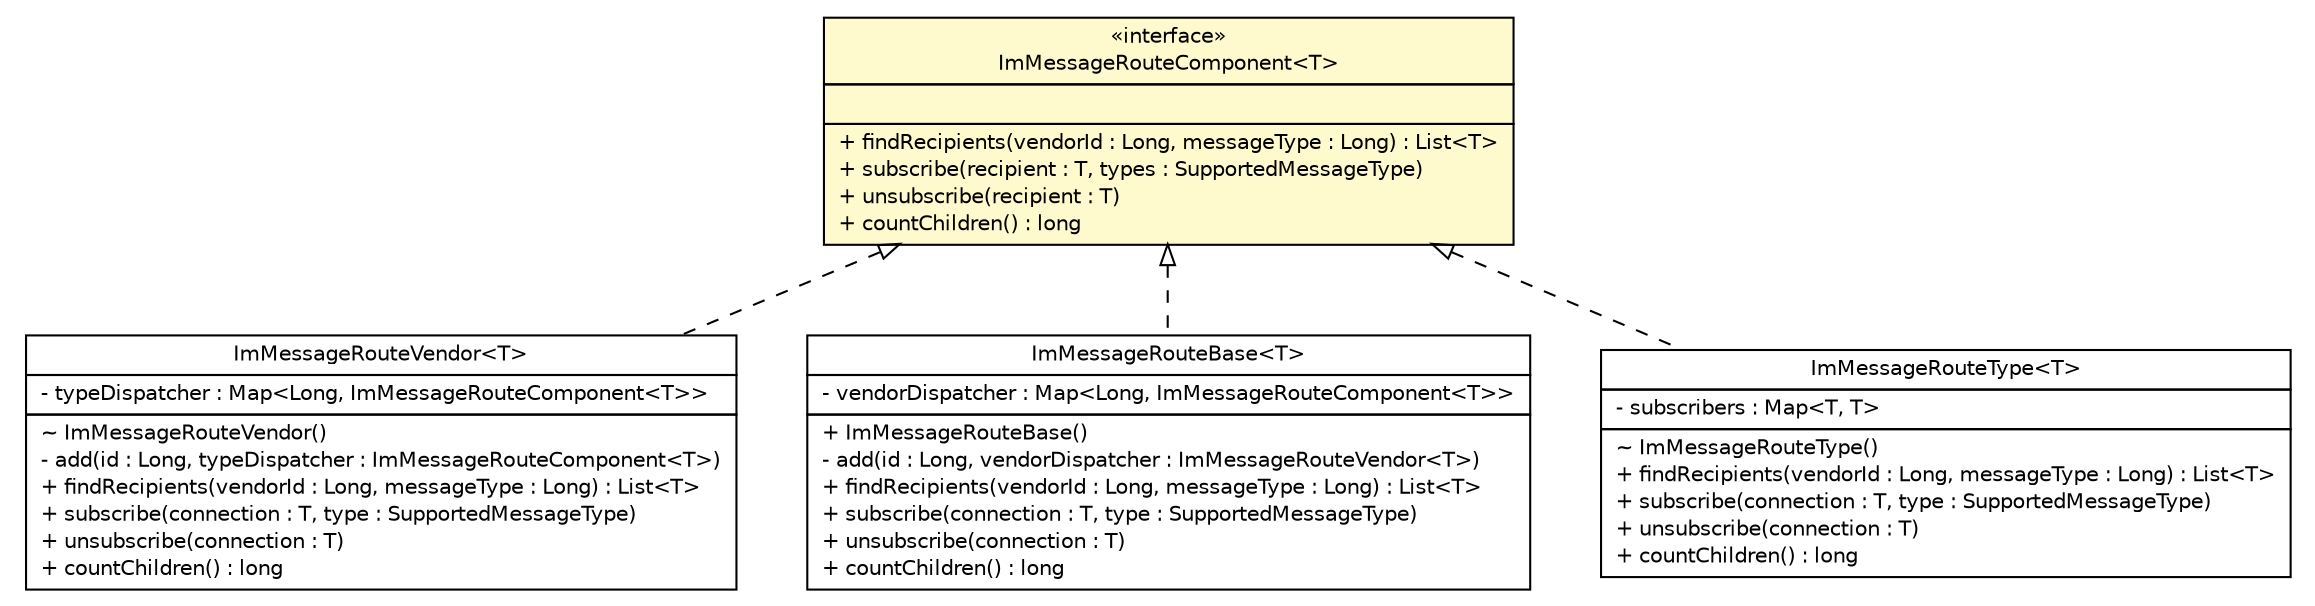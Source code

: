 #!/usr/local/bin/dot
#
# Class diagram 
# Generated by UMLGraph version R5_6 (http://www.umlgraph.org/)
#

digraph G {
	edge [fontname="Helvetica",fontsize=10,labelfontname="Helvetica",labelfontsize=10];
	node [fontname="Helvetica",fontsize=10,shape=plaintext];
	nodesep=0.25;
	ranksep=0.5;
	// de.hsbremen.tc.tnc.tnccs.im.route.ImMessageRouteComponent<T>
	c20519 [label=<<table title="de.hsbremen.tc.tnc.tnccs.im.route.ImMessageRouteComponent" border="0" cellborder="1" cellspacing="0" cellpadding="2" port="p" bgcolor="lemonChiffon" href="./ImMessageRouteComponent.html">
		<tr><td><table border="0" cellspacing="0" cellpadding="1">
<tr><td align="center" balign="center"> &#171;interface&#187; </td></tr>
<tr><td align="center" balign="center"> ImMessageRouteComponent&lt;T&gt; </td></tr>
		</table></td></tr>
		<tr><td><table border="0" cellspacing="0" cellpadding="1">
<tr><td align="left" balign="left">  </td></tr>
		</table></td></tr>
		<tr><td><table border="0" cellspacing="0" cellpadding="1">
<tr><td align="left" balign="left"> + findRecipients(vendorId : Long, messageType : Long) : List&lt;T&gt; </td></tr>
<tr><td align="left" balign="left"> + subscribe(recipient : T, types : SupportedMessageType) </td></tr>
<tr><td align="left" balign="left"> + unsubscribe(recipient : T) </td></tr>
<tr><td align="left" balign="left"> + countChildren() : long </td></tr>
		</table></td></tr>
		</table>>, URL="./ImMessageRouteComponent.html", fontname="Helvetica", fontcolor="black", fontsize=10.0];
	// de.hsbremen.tc.tnc.tnccs.im.route.ImMessageRouteVendor<T>
	c20521 [label=<<table title="de.hsbremen.tc.tnc.tnccs.im.route.ImMessageRouteVendor" border="0" cellborder="1" cellspacing="0" cellpadding="2" port="p" href="./ImMessageRouteVendor.html">
		<tr><td><table border="0" cellspacing="0" cellpadding="1">
<tr><td align="center" balign="center"> ImMessageRouteVendor&lt;T&gt; </td></tr>
		</table></td></tr>
		<tr><td><table border="0" cellspacing="0" cellpadding="1">
<tr><td align="left" balign="left"> - typeDispatcher : Map&lt;Long, ImMessageRouteComponent&lt;T&gt;&gt; </td></tr>
		</table></td></tr>
		<tr><td><table border="0" cellspacing="0" cellpadding="1">
<tr><td align="left" balign="left"> ~ ImMessageRouteVendor() </td></tr>
<tr><td align="left" balign="left"> - add(id : Long, typeDispatcher : ImMessageRouteComponent&lt;T&gt;) </td></tr>
<tr><td align="left" balign="left"> + findRecipients(vendorId : Long, messageType : Long) : List&lt;T&gt; </td></tr>
<tr><td align="left" balign="left"> + subscribe(connection : T, type : SupportedMessageType) </td></tr>
<tr><td align="left" balign="left"> + unsubscribe(connection : T) </td></tr>
<tr><td align="left" balign="left"> + countChildren() : long </td></tr>
		</table></td></tr>
		</table>>, URL="./ImMessageRouteVendor.html", fontname="Helvetica", fontcolor="black", fontsize=10.0];
	// de.hsbremen.tc.tnc.tnccs.im.route.ImMessageRouteBase<T>
	c20522 [label=<<table title="de.hsbremen.tc.tnc.tnccs.im.route.ImMessageRouteBase" border="0" cellborder="1" cellspacing="0" cellpadding="2" port="p" href="./ImMessageRouteBase.html">
		<tr><td><table border="0" cellspacing="0" cellpadding="1">
<tr><td align="center" balign="center"> ImMessageRouteBase&lt;T&gt; </td></tr>
		</table></td></tr>
		<tr><td><table border="0" cellspacing="0" cellpadding="1">
<tr><td align="left" balign="left"> - vendorDispatcher : Map&lt;Long, ImMessageRouteComponent&lt;T&gt;&gt; </td></tr>
		</table></td></tr>
		<tr><td><table border="0" cellspacing="0" cellpadding="1">
<tr><td align="left" balign="left"> + ImMessageRouteBase() </td></tr>
<tr><td align="left" balign="left"> - add(id : Long, vendorDispatcher : ImMessageRouteVendor&lt;T&gt;) </td></tr>
<tr><td align="left" balign="left"> + findRecipients(vendorId : Long, messageType : Long) : List&lt;T&gt; </td></tr>
<tr><td align="left" balign="left"> + subscribe(connection : T, type : SupportedMessageType) </td></tr>
<tr><td align="left" balign="left"> + unsubscribe(connection : T) </td></tr>
<tr><td align="left" balign="left"> + countChildren() : long </td></tr>
		</table></td></tr>
		</table>>, URL="./ImMessageRouteBase.html", fontname="Helvetica", fontcolor="black", fontsize=10.0];
	// de.hsbremen.tc.tnc.tnccs.im.route.ImMessageRouteType<T>
	c20524 [label=<<table title="de.hsbremen.tc.tnc.tnccs.im.route.ImMessageRouteType" border="0" cellborder="1" cellspacing="0" cellpadding="2" port="p" href="./ImMessageRouteType.html">
		<tr><td><table border="0" cellspacing="0" cellpadding="1">
<tr><td align="center" balign="center"> ImMessageRouteType&lt;T&gt; </td></tr>
		</table></td></tr>
		<tr><td><table border="0" cellspacing="0" cellpadding="1">
<tr><td align="left" balign="left"> - subscribers : Map&lt;T, T&gt; </td></tr>
		</table></td></tr>
		<tr><td><table border="0" cellspacing="0" cellpadding="1">
<tr><td align="left" balign="left"> ~ ImMessageRouteType() </td></tr>
<tr><td align="left" balign="left"> + findRecipients(vendorId : Long, messageType : Long) : List&lt;T&gt; </td></tr>
<tr><td align="left" balign="left"> + subscribe(connection : T, type : SupportedMessageType) </td></tr>
<tr><td align="left" balign="left"> + unsubscribe(connection : T) </td></tr>
<tr><td align="left" balign="left"> + countChildren() : long </td></tr>
		</table></td></tr>
		</table>>, URL="./ImMessageRouteType.html", fontname="Helvetica", fontcolor="black", fontsize=10.0];
	//de.hsbremen.tc.tnc.tnccs.im.route.ImMessageRouteVendor<T> implements de.hsbremen.tc.tnc.tnccs.im.route.ImMessageRouteComponent<T>
	c20519:p -> c20521:p [dir=back,arrowtail=empty,style=dashed];
	//de.hsbremen.tc.tnc.tnccs.im.route.ImMessageRouteBase<T> implements de.hsbremen.tc.tnc.tnccs.im.route.ImMessageRouteComponent<T>
	c20519:p -> c20522:p [dir=back,arrowtail=empty,style=dashed];
	//de.hsbremen.tc.tnc.tnccs.im.route.ImMessageRouteType<T> implements de.hsbremen.tc.tnc.tnccs.im.route.ImMessageRouteComponent<T>
	c20519:p -> c20524:p [dir=back,arrowtail=empty,style=dashed];
}

